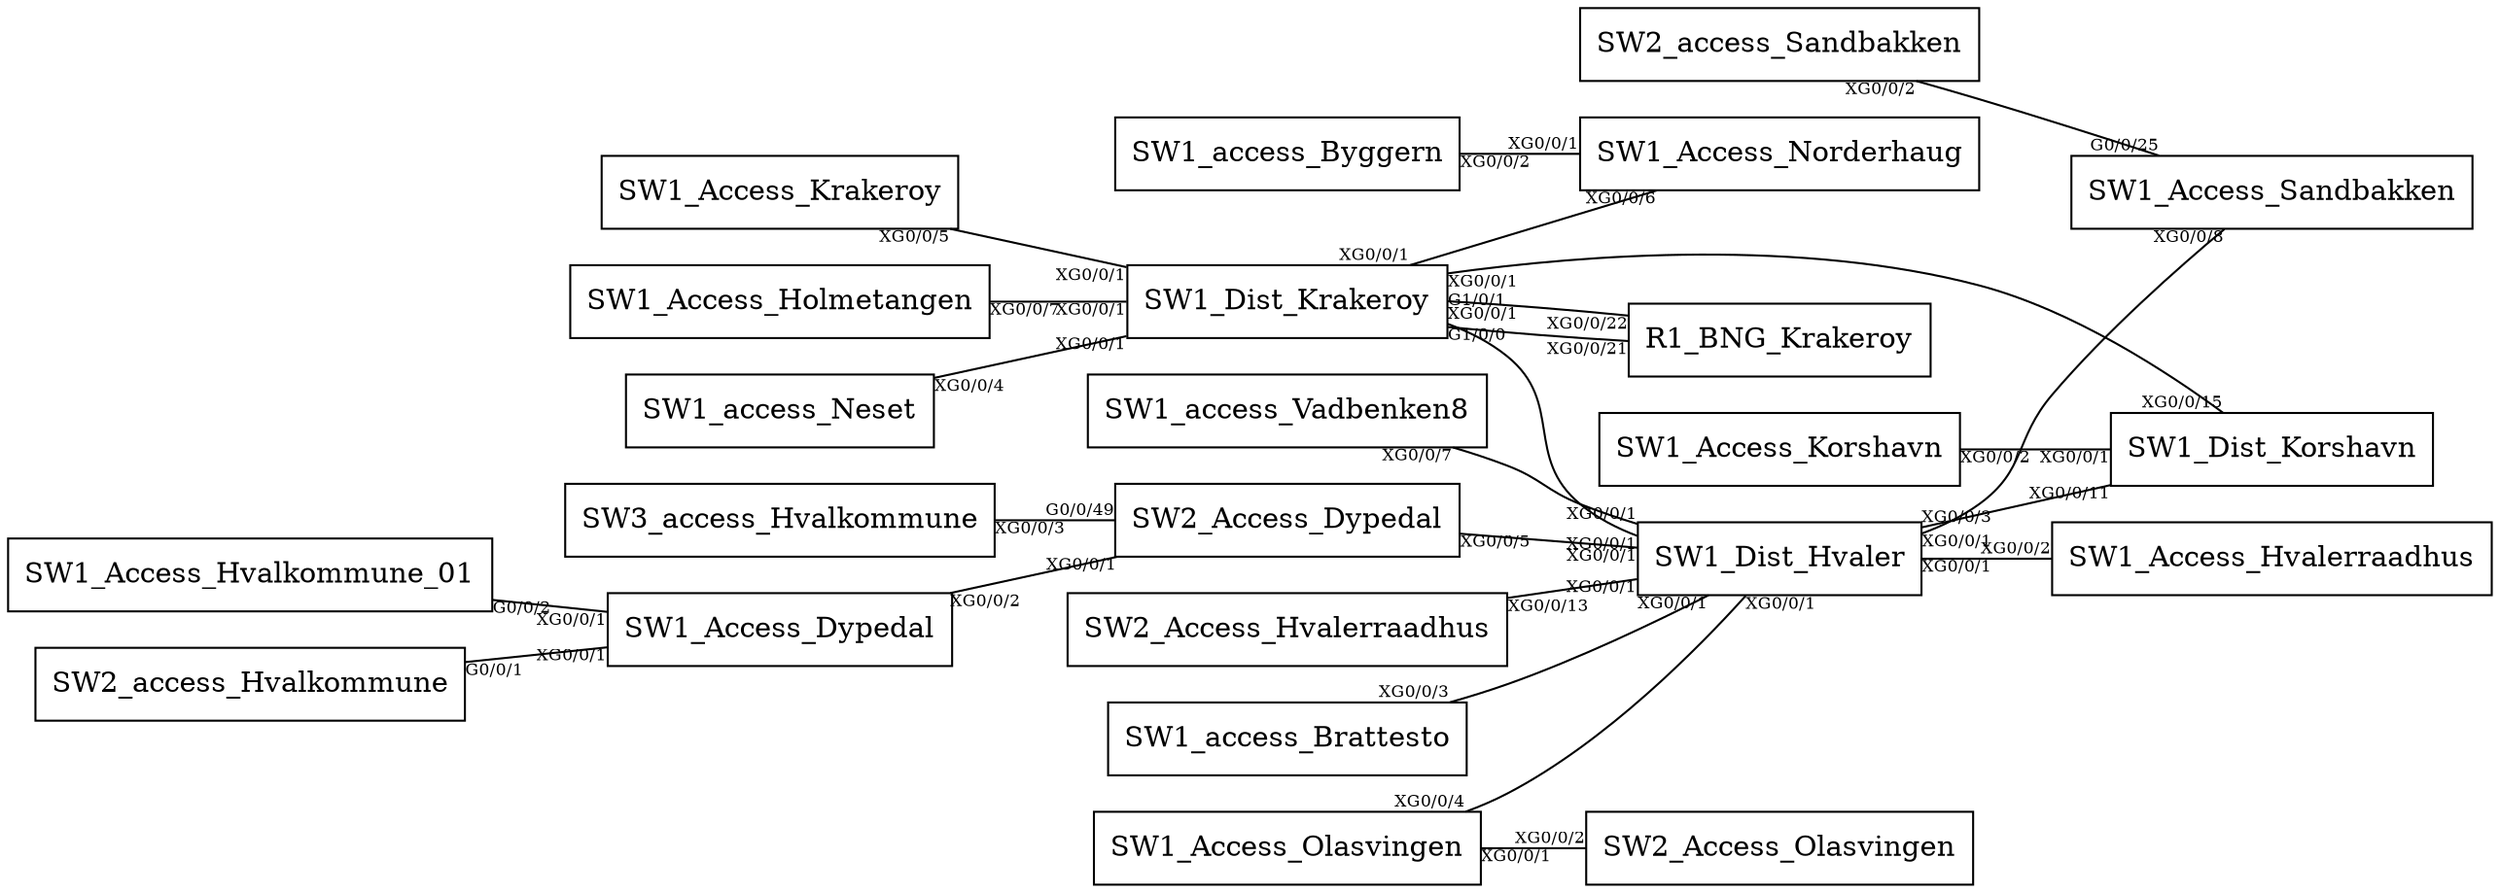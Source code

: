 graph {
rankdir=LR;
node [shape=box];
SW2_access_Sandbakken -- SW1_Access_Sandbakken [fontsize=8, headlabel="G0/0/25" ,taillabel="XG0/0/2"];
SW1_access_Brattesto -- SW1_Dist_Hvaler [fontsize=8, headlabel="XG0/0/1" ,taillabel="XG0/0/3"];
SW1_access_Vadbenken8 -- SW1_Dist_Hvaler [fontsize=8, headlabel="XG0/0/1" ,taillabel="XG0/0/7"];
SW1_access_Neset -- SW1_Dist_Krakeroy [fontsize=8, headlabel="XG0/0/1" ,taillabel="XG0/0/4"];
SW2_Access_Dypedal -- SW1_Dist_Hvaler [fontsize=8, headlabel="XG0/0/1" ,taillabel="XG0/0/5"];
SW1_Access_Krakeroy -- SW1_Dist_Krakeroy [fontsize=8, headlabel="XG0/0/1" ,taillabel="XG0/0/5"];
SW1_Access_Olasvingen -- SW1_Dist_Hvaler [fontsize=8, headlabel="XG0/0/1" ,taillabel="XG0/0/4"];
SW1_Access_Olasvingen -- SW2_Access_Olasvingen [fontsize=8, headlabel="XG0/0/2" ,taillabel="XG0/0/1"];
SW1_Access_Korshavn -- SW1_Dist_Korshavn [fontsize=8, headlabel="XG0/0/1" ,taillabel="XG0/0/2"];
SW1_Access_Holmetangen -- SW1_Dist_Krakeroy [fontsize=8, headlabel="XG0/0/1" ,taillabel="XG0/0/7"];
SW1_access_Byggern -- SW1_Access_Norderhaug [fontsize=8, headlabel="XG0/0/1" ,taillabel="XG0/0/2"];
SW1_Access_Hvalkommune_01 -- SW1_Access_Dypedal [fontsize=8, headlabel="XG0/0/1" ,taillabel="G0/0/2"];
SW1_Access_Dypedal -- SW2_Access_Dypedal [fontsize=8, headlabel="XG0/0/1" ,taillabel="XG0/0/2"];
SW2_access_Hvalkommune -- SW1_Access_Dypedal [fontsize=8, headlabel="XG0/0/1" ,taillabel="G0/0/1"];
SW2_Access_Hvalerraadhus -- SW1_Dist_Hvaler [fontsize=8, headlabel="XG0/0/1" ,taillabel="XG0/0/13"];
SW3_access_Hvalkommune -- SW2_Access_Dypedal [fontsize=8, headlabel="G0/0/49" ,taillabel="XG0/0/3"];
SW1_Dist_Krakeroy -- SW1_Dist_Hvaler [fontsize=8, headlabel="XG0/0/1" ,taillabel="XG0/0/1"];
SW1_Dist_Krakeroy -- SW1_Access_Norderhaug [fontsize=8, headlabel="XG0/0/6" ,taillabel="XG0/0/1"];
SW1_Dist_Krakeroy -- SW1_Dist_Korshavn [fontsize=8, headlabel="XG0/0/15" ,taillabel="XG0/0/1"];
SW1_Dist_Krakeroy -- R1_BNG_Krakeroy [fontsize=8, headlabel="XG0/0/21" ,taillabel="G1/0/0"];
SW1_Dist_Krakeroy -- R1_BNG_Krakeroy [fontsize=8, headlabel="XG0/0/22" ,taillabel="G1/0/1"];
SW1_Dist_Hvaler -- SW1_Access_Hvalerraadhus [fontsize=8, headlabel="XG0/0/2" ,taillabel="XG0/0/1"];
SW1_Dist_Hvaler -- SW1_Access_Sandbakken [fontsize=8, headlabel="XG0/0/8" ,taillabel="XG0/0/1"];
SW1_Dist_Hvaler -- SW1_Dist_Korshavn [fontsize=8, headlabel="XG0/0/11" ,taillabel="XG0/0/3"];
}
